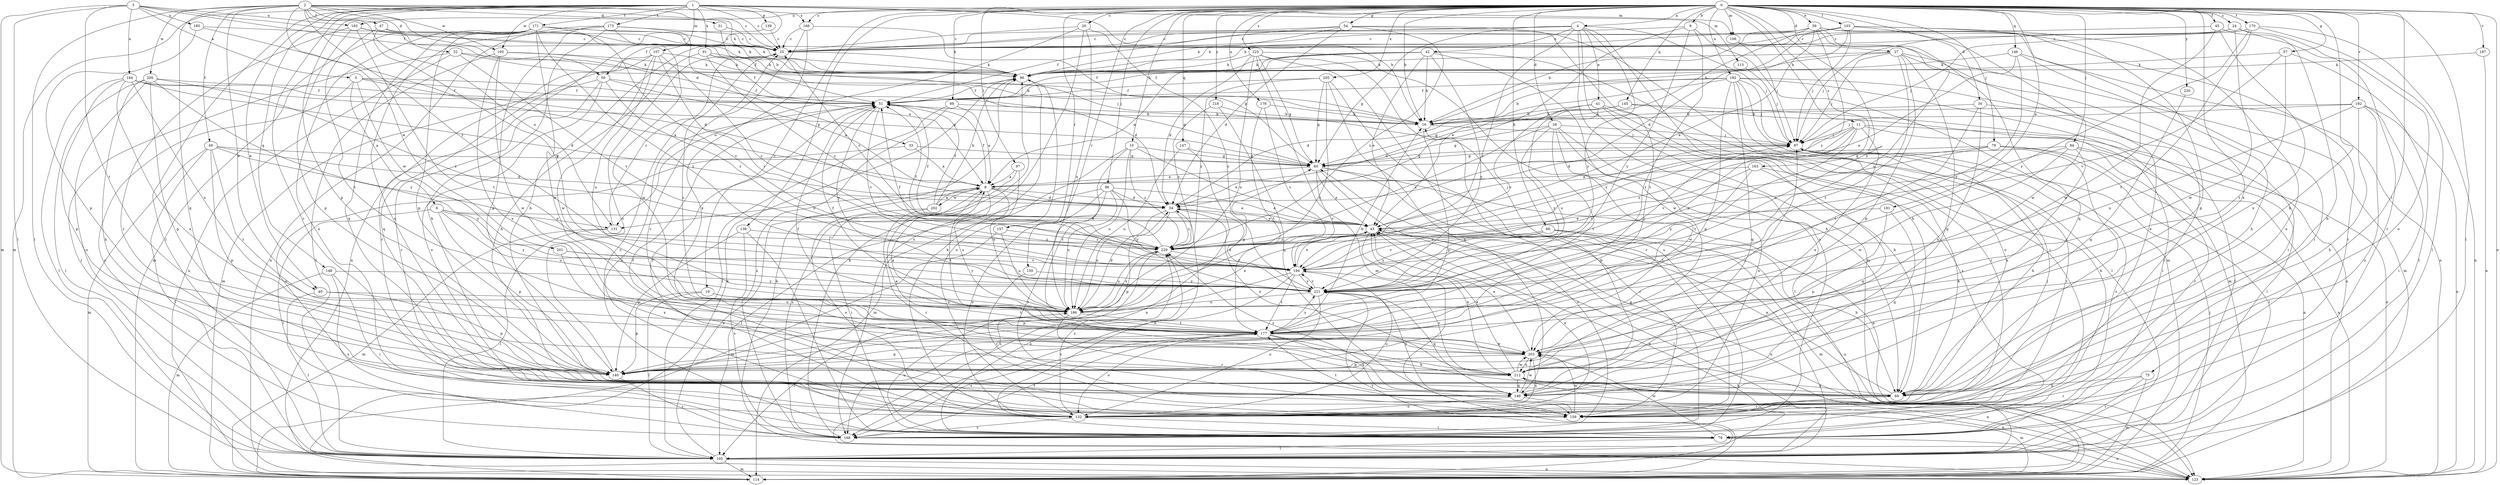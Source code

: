 strict digraph  {
0;
1;
2;
3;
4;
5;
6;
8;
9;
10;
11;
16;
19;
20;
24;
25;
27;
28;
30;
31;
32;
33;
34;
39;
40;
41;
42;
43;
45;
47;
49;
50;
51;
54;
57;
60;
68;
69;
75;
78;
79;
84;
86;
87;
89;
91;
96;
97;
103;
105;
106;
107;
113;
114;
123;
131;
132;
138;
139;
140;
145;
146;
147;
148;
149;
150;
157;
159;
163;
166;
168;
170;
171;
173;
177;
178;
181;
182;
183;
184;
185;
186;
187;
192;
194;
195;
200;
201;
202;
203;
205;
212;
218;
220;
221;
225;
229;
0 -> 4  [label=a];
0 -> 9  [label=b];
0 -> 10  [label=b];
0 -> 11  [label=b];
0 -> 16  [label=b];
0 -> 19  [label=c];
0 -> 20  [label=c];
0 -> 24  [label=c];
0 -> 27  [label=d];
0 -> 28  [label=d];
0 -> 30  [label=d];
0 -> 39  [label=e];
0 -> 45  [label=f];
0 -> 54  [label=g];
0 -> 57  [label=g];
0 -> 68  [label=h];
0 -> 69  [label=h];
0 -> 75  [label=i];
0 -> 79  [label=j];
0 -> 84  [label=j];
0 -> 86  [label=j];
0 -> 89  [label=k];
0 -> 97  [label=l];
0 -> 103  [label=l];
0 -> 105  [label=l];
0 -> 106  [label=m];
0 -> 123  [label=n];
0 -> 138  [label=p];
0 -> 145  [label=q];
0 -> 146  [label=q];
0 -> 147  [label=q];
0 -> 150  [label=r];
0 -> 157  [label=r];
0 -> 163  [label=s];
0 -> 166  [label=s];
0 -> 170  [label=t];
0 -> 178  [label=u];
0 -> 181  [label=u];
0 -> 182  [label=u];
0 -> 183  [label=u];
0 -> 187  [label=v];
0 -> 192  [label=v];
0 -> 205  [label=x];
0 -> 212  [label=x];
0 -> 218  [label=y];
0 -> 220  [label=y];
0 -> 221  [label=y];
0 -> 225  [label=z];
1 -> 16  [label=b];
1 -> 25  [label=c];
1 -> 40  [label=e];
1 -> 69  [label=h];
1 -> 91  [label=k];
1 -> 105  [label=l];
1 -> 106  [label=m];
1 -> 107  [label=m];
1 -> 113  [label=m];
1 -> 114  [label=m];
1 -> 139  [label=p];
1 -> 140  [label=p];
1 -> 148  [label=q];
1 -> 159  [label=r];
1 -> 171  [label=t];
1 -> 173  [label=t];
1 -> 195  [label=w];
2 -> 25  [label=c];
2 -> 31  [label=d];
2 -> 32  [label=d];
2 -> 33  [label=d];
2 -> 40  [label=e];
2 -> 47  [label=f];
2 -> 49  [label=f];
2 -> 96  [label=k];
2 -> 105  [label=l];
2 -> 131  [label=o];
2 -> 149  [label=q];
2 -> 166  [label=s];
2 -> 195  [label=w];
2 -> 200  [label=w];
2 -> 201  [label=w];
2 -> 229  [label=z];
3 -> 5  [label=a];
3 -> 16  [label=b];
3 -> 50  [label=f];
3 -> 105  [label=l];
3 -> 114  [label=m];
3 -> 177  [label=t];
3 -> 183  [label=u];
3 -> 184  [label=u];
3 -> 185  [label=u];
4 -> 25  [label=c];
4 -> 41  [label=e];
4 -> 42  [label=e];
4 -> 50  [label=f];
4 -> 60  [label=g];
4 -> 69  [label=h];
4 -> 87  [label=j];
4 -> 114  [label=m];
4 -> 168  [label=s];
4 -> 194  [label=v];
4 -> 221  [label=y];
5 -> 6  [label=a];
5 -> 8  [label=a];
5 -> 51  [label=f];
5 -> 60  [label=g];
5 -> 168  [label=s];
5 -> 201  [label=w];
6 -> 43  [label=e];
6 -> 78  [label=i];
6 -> 131  [label=o];
6 -> 140  [label=p];
6 -> 186  [label=u];
6 -> 221  [label=y];
8 -> 34  [label=d];
8 -> 43  [label=e];
8 -> 51  [label=f];
8 -> 78  [label=i];
8 -> 131  [label=o];
8 -> 177  [label=t];
8 -> 186  [label=u];
8 -> 202  [label=w];
9 -> 25  [label=c];
9 -> 43  [label=e];
9 -> 114  [label=m];
9 -> 177  [label=t];
9 -> 221  [label=y];
10 -> 43  [label=e];
10 -> 60  [label=g];
10 -> 114  [label=m];
10 -> 177  [label=t];
10 -> 186  [label=u];
10 -> 229  [label=z];
11 -> 34  [label=d];
11 -> 87  [label=j];
11 -> 105  [label=l];
11 -> 123  [label=n];
11 -> 177  [label=t];
11 -> 212  [label=x];
11 -> 221  [label=y];
11 -> 229  [label=z];
16 -> 87  [label=j];
16 -> 140  [label=p];
19 -> 105  [label=l];
19 -> 140  [label=p];
19 -> 177  [label=t];
19 -> 186  [label=u];
20 -> 25  [label=c];
20 -> 131  [label=o];
20 -> 168  [label=s];
20 -> 186  [label=u];
20 -> 221  [label=y];
24 -> 25  [label=c];
24 -> 87  [label=j];
24 -> 132  [label=o];
24 -> 159  [label=r];
24 -> 203  [label=w];
25 -> 96  [label=k];
27 -> 51  [label=f];
27 -> 78  [label=i];
27 -> 87  [label=j];
27 -> 96  [label=k];
27 -> 114  [label=m];
27 -> 140  [label=p];
27 -> 149  [label=q];
27 -> 177  [label=t];
28 -> 60  [label=g];
28 -> 87  [label=j];
28 -> 105  [label=l];
28 -> 132  [label=o];
28 -> 177  [label=t];
28 -> 203  [label=w];
28 -> 221  [label=y];
28 -> 229  [label=z];
30 -> 16  [label=b];
30 -> 159  [label=r];
30 -> 177  [label=t];
30 -> 212  [label=x];
31 -> 25  [label=c];
31 -> 51  [label=f];
32 -> 16  [label=b];
32 -> 96  [label=k];
32 -> 105  [label=l];
32 -> 123  [label=n];
32 -> 194  [label=v];
33 -> 8  [label=a];
33 -> 60  [label=g];
33 -> 132  [label=o];
34 -> 43  [label=e];
34 -> 140  [label=p];
34 -> 186  [label=u];
34 -> 212  [label=x];
34 -> 229  [label=z];
39 -> 8  [label=a];
39 -> 16  [label=b];
39 -> 25  [label=c];
39 -> 43  [label=e];
39 -> 78  [label=i];
39 -> 96  [label=k];
39 -> 123  [label=n];
39 -> 149  [label=q];
39 -> 221  [label=y];
39 -> 229  [label=z];
40 -> 105  [label=l];
40 -> 140  [label=p];
40 -> 186  [label=u];
41 -> 16  [label=b];
41 -> 69  [label=h];
41 -> 159  [label=r];
41 -> 168  [label=s];
41 -> 186  [label=u];
41 -> 194  [label=v];
42 -> 8  [label=a];
42 -> 16  [label=b];
42 -> 43  [label=e];
42 -> 51  [label=f];
42 -> 78  [label=i];
42 -> 96  [label=k];
42 -> 203  [label=w];
42 -> 221  [label=y];
43 -> 25  [label=c];
43 -> 51  [label=f];
43 -> 87  [label=j];
43 -> 105  [label=l];
43 -> 123  [label=n];
43 -> 212  [label=x];
43 -> 229  [label=z];
45 -> 25  [label=c];
45 -> 69  [label=h];
45 -> 203  [label=w];
45 -> 212  [label=x];
47 -> 25  [label=c];
47 -> 96  [label=k];
47 -> 177  [label=t];
47 -> 194  [label=v];
49 -> 34  [label=d];
49 -> 60  [label=g];
49 -> 105  [label=l];
49 -> 114  [label=m];
49 -> 140  [label=p];
49 -> 177  [label=t];
49 -> 221  [label=y];
50 -> 8  [label=a];
50 -> 51  [label=f];
50 -> 114  [label=m];
50 -> 132  [label=o];
50 -> 159  [label=r];
50 -> 229  [label=z];
51 -> 16  [label=b];
51 -> 132  [label=o];
51 -> 194  [label=v];
51 -> 221  [label=y];
54 -> 25  [label=c];
54 -> 34  [label=d];
54 -> 51  [label=f];
54 -> 78  [label=i];
54 -> 96  [label=k];
54 -> 177  [label=t];
54 -> 229  [label=z];
57 -> 96  [label=k];
57 -> 105  [label=l];
57 -> 177  [label=t];
57 -> 194  [label=v];
60 -> 8  [label=a];
60 -> 43  [label=e];
60 -> 123  [label=n];
60 -> 159  [label=r];
60 -> 168  [label=s];
60 -> 194  [label=v];
68 -> 69  [label=h];
68 -> 114  [label=m];
68 -> 123  [label=n];
68 -> 194  [label=v];
68 -> 221  [label=y];
68 -> 229  [label=z];
69 -> 43  [label=e];
69 -> 159  [label=r];
69 -> 212  [label=x];
75 -> 69  [label=h];
75 -> 78  [label=i];
75 -> 114  [label=m];
75 -> 159  [label=r];
78 -> 25  [label=c];
78 -> 34  [label=d];
78 -> 105  [label=l];
78 -> 123  [label=n];
78 -> 186  [label=u];
78 -> 203  [label=w];
78 -> 229  [label=z];
79 -> 60  [label=g];
79 -> 69  [label=h];
79 -> 105  [label=l];
79 -> 123  [label=n];
79 -> 194  [label=v];
79 -> 229  [label=z];
84 -> 60  [label=g];
84 -> 123  [label=n];
84 -> 159  [label=r];
84 -> 203  [label=w];
84 -> 212  [label=x];
84 -> 229  [label=z];
86 -> 34  [label=d];
86 -> 43  [label=e];
86 -> 105  [label=l];
86 -> 132  [label=o];
86 -> 159  [label=r];
86 -> 186  [label=u];
86 -> 221  [label=y];
87 -> 60  [label=g];
87 -> 69  [label=h];
87 -> 159  [label=r];
87 -> 168  [label=s];
89 -> 8  [label=a];
89 -> 16  [label=b];
89 -> 105  [label=l];
89 -> 168  [label=s];
91 -> 51  [label=f];
91 -> 69  [label=h];
91 -> 87  [label=j];
91 -> 96  [label=k];
91 -> 229  [label=z];
96 -> 51  [label=f];
96 -> 132  [label=o];
97 -> 8  [label=a];
97 -> 168  [label=s];
97 -> 186  [label=u];
103 -> 16  [label=b];
103 -> 25  [label=c];
103 -> 34  [label=d];
103 -> 87  [label=j];
103 -> 96  [label=k];
103 -> 132  [label=o];
103 -> 140  [label=p];
103 -> 203  [label=w];
105 -> 8  [label=a];
105 -> 43  [label=e];
105 -> 114  [label=m];
105 -> 123  [label=n];
106 -> 87  [label=j];
106 -> 132  [label=o];
107 -> 96  [label=k];
107 -> 149  [label=q];
107 -> 159  [label=r];
107 -> 186  [label=u];
107 -> 194  [label=v];
107 -> 203  [label=w];
107 -> 229  [label=z];
113 -> 87  [label=j];
114 -> 87  [label=j];
114 -> 96  [label=k];
114 -> 221  [label=y];
123 -> 96  [label=k];
131 -> 25  [label=c];
131 -> 105  [label=l];
131 -> 114  [label=m];
132 -> 43  [label=e];
132 -> 51  [label=f];
132 -> 78  [label=i];
132 -> 87  [label=j];
132 -> 96  [label=k];
132 -> 168  [label=s];
132 -> 229  [label=z];
138 -> 78  [label=i];
138 -> 140  [label=p];
138 -> 168  [label=s];
138 -> 229  [label=z];
139 -> 25  [label=c];
139 -> 123  [label=n];
140 -> 25  [label=c];
140 -> 168  [label=s];
145 -> 16  [label=b];
145 -> 34  [label=d];
145 -> 60  [label=g];
145 -> 78  [label=i];
145 -> 105  [label=l];
146 -> 43  [label=e];
146 -> 69  [label=h];
146 -> 96  [label=k];
146 -> 159  [label=r];
146 -> 221  [label=y];
147 -> 60  [label=g];
147 -> 123  [label=n];
147 -> 186  [label=u];
148 -> 78  [label=i];
148 -> 114  [label=m];
148 -> 168  [label=s];
148 -> 221  [label=y];
149 -> 16  [label=b];
149 -> 114  [label=m];
149 -> 132  [label=o];
149 -> 203  [label=w];
149 -> 221  [label=y];
149 -> 229  [label=z];
150 -> 159  [label=r];
150 -> 221  [label=y];
157 -> 114  [label=m];
157 -> 186  [label=u];
157 -> 229  [label=z];
159 -> 51  [label=f];
159 -> 177  [label=t];
159 -> 203  [label=w];
163 -> 8  [label=a];
163 -> 69  [label=h];
163 -> 149  [label=q];
163 -> 194  [label=v];
163 -> 221  [label=y];
166 -> 25  [label=c];
166 -> 60  [label=g];
166 -> 159  [label=r];
166 -> 212  [label=x];
168 -> 60  [label=g];
168 -> 96  [label=k];
168 -> 177  [label=t];
170 -> 25  [label=c];
170 -> 87  [label=j];
170 -> 105  [label=l];
170 -> 123  [label=n];
170 -> 177  [label=t];
170 -> 221  [label=y];
171 -> 25  [label=c];
171 -> 96  [label=k];
171 -> 114  [label=m];
171 -> 132  [label=o];
171 -> 140  [label=p];
171 -> 149  [label=q];
171 -> 194  [label=v];
171 -> 203  [label=w];
171 -> 221  [label=y];
173 -> 8  [label=a];
173 -> 25  [label=c];
173 -> 69  [label=h];
173 -> 123  [label=n];
173 -> 140  [label=p];
173 -> 149  [label=q];
173 -> 203  [label=w];
177 -> 8  [label=a];
177 -> 16  [label=b];
177 -> 25  [label=c];
177 -> 69  [label=h];
177 -> 132  [label=o];
177 -> 140  [label=p];
177 -> 149  [label=q];
177 -> 168  [label=s];
177 -> 203  [label=w];
177 -> 221  [label=y];
178 -> 16  [label=b];
178 -> 177  [label=t];
178 -> 194  [label=v];
181 -> 43  [label=e];
181 -> 140  [label=p];
181 -> 149  [label=q];
182 -> 16  [label=b];
182 -> 34  [label=d];
182 -> 51  [label=f];
182 -> 87  [label=j];
182 -> 105  [label=l];
182 -> 114  [label=m];
182 -> 123  [label=n];
182 -> 132  [label=o];
182 -> 140  [label=p];
182 -> 149  [label=q];
183 -> 25  [label=c];
183 -> 96  [label=k];
183 -> 140  [label=p];
183 -> 159  [label=r];
183 -> 177  [label=t];
184 -> 34  [label=d];
184 -> 51  [label=f];
184 -> 60  [label=g];
184 -> 105  [label=l];
184 -> 140  [label=p];
184 -> 186  [label=u];
184 -> 212  [label=x];
185 -> 25  [label=c];
185 -> 34  [label=d];
185 -> 140  [label=p];
186 -> 34  [label=d];
186 -> 43  [label=e];
186 -> 51  [label=f];
186 -> 60  [label=g];
186 -> 105  [label=l];
186 -> 159  [label=r];
186 -> 177  [label=t];
186 -> 229  [label=z];
187 -> 96  [label=k];
187 -> 123  [label=n];
192 -> 16  [label=b];
192 -> 69  [label=h];
192 -> 78  [label=i];
192 -> 87  [label=j];
192 -> 123  [label=n];
192 -> 132  [label=o];
192 -> 186  [label=u];
194 -> 43  [label=e];
194 -> 51  [label=f];
194 -> 132  [label=o];
194 -> 140  [label=p];
194 -> 168  [label=s];
194 -> 177  [label=t];
194 -> 221  [label=y];
195 -> 34  [label=d];
195 -> 96  [label=k];
195 -> 105  [label=l];
195 -> 203  [label=w];
195 -> 212  [label=x];
200 -> 51  [label=f];
200 -> 69  [label=h];
200 -> 105  [label=l];
200 -> 132  [label=o];
200 -> 140  [label=p];
200 -> 221  [label=y];
200 -> 229  [label=z];
201 -> 194  [label=v];
201 -> 212  [label=x];
201 -> 221  [label=y];
202 -> 8  [label=a];
202 -> 51  [label=f];
202 -> 96  [label=k];
202 -> 132  [label=o];
202 -> 159  [label=r];
203 -> 43  [label=e];
203 -> 51  [label=f];
203 -> 123  [label=n];
203 -> 132  [label=o];
203 -> 140  [label=p];
203 -> 212  [label=x];
205 -> 51  [label=f];
205 -> 60  [label=g];
205 -> 149  [label=q];
205 -> 159  [label=r];
205 -> 186  [label=u];
205 -> 229  [label=z];
212 -> 8  [label=a];
212 -> 43  [label=e];
212 -> 69  [label=h];
212 -> 87  [label=j];
212 -> 123  [label=n];
212 -> 149  [label=q];
212 -> 194  [label=v];
212 -> 203  [label=w];
218 -> 16  [label=b];
218 -> 149  [label=q];
218 -> 229  [label=z];
220 -> 149  [label=q];
221 -> 34  [label=d];
221 -> 87  [label=j];
221 -> 132  [label=o];
221 -> 149  [label=q];
221 -> 186  [label=u];
221 -> 194  [label=v];
225 -> 34  [label=d];
225 -> 60  [label=g];
225 -> 69  [label=h];
225 -> 96  [label=k];
225 -> 105  [label=l];
225 -> 114  [label=m];
225 -> 168  [label=s];
225 -> 186  [label=u];
229 -> 51  [label=f];
229 -> 168  [label=s];
229 -> 186  [label=u];
229 -> 194  [label=v];
}
